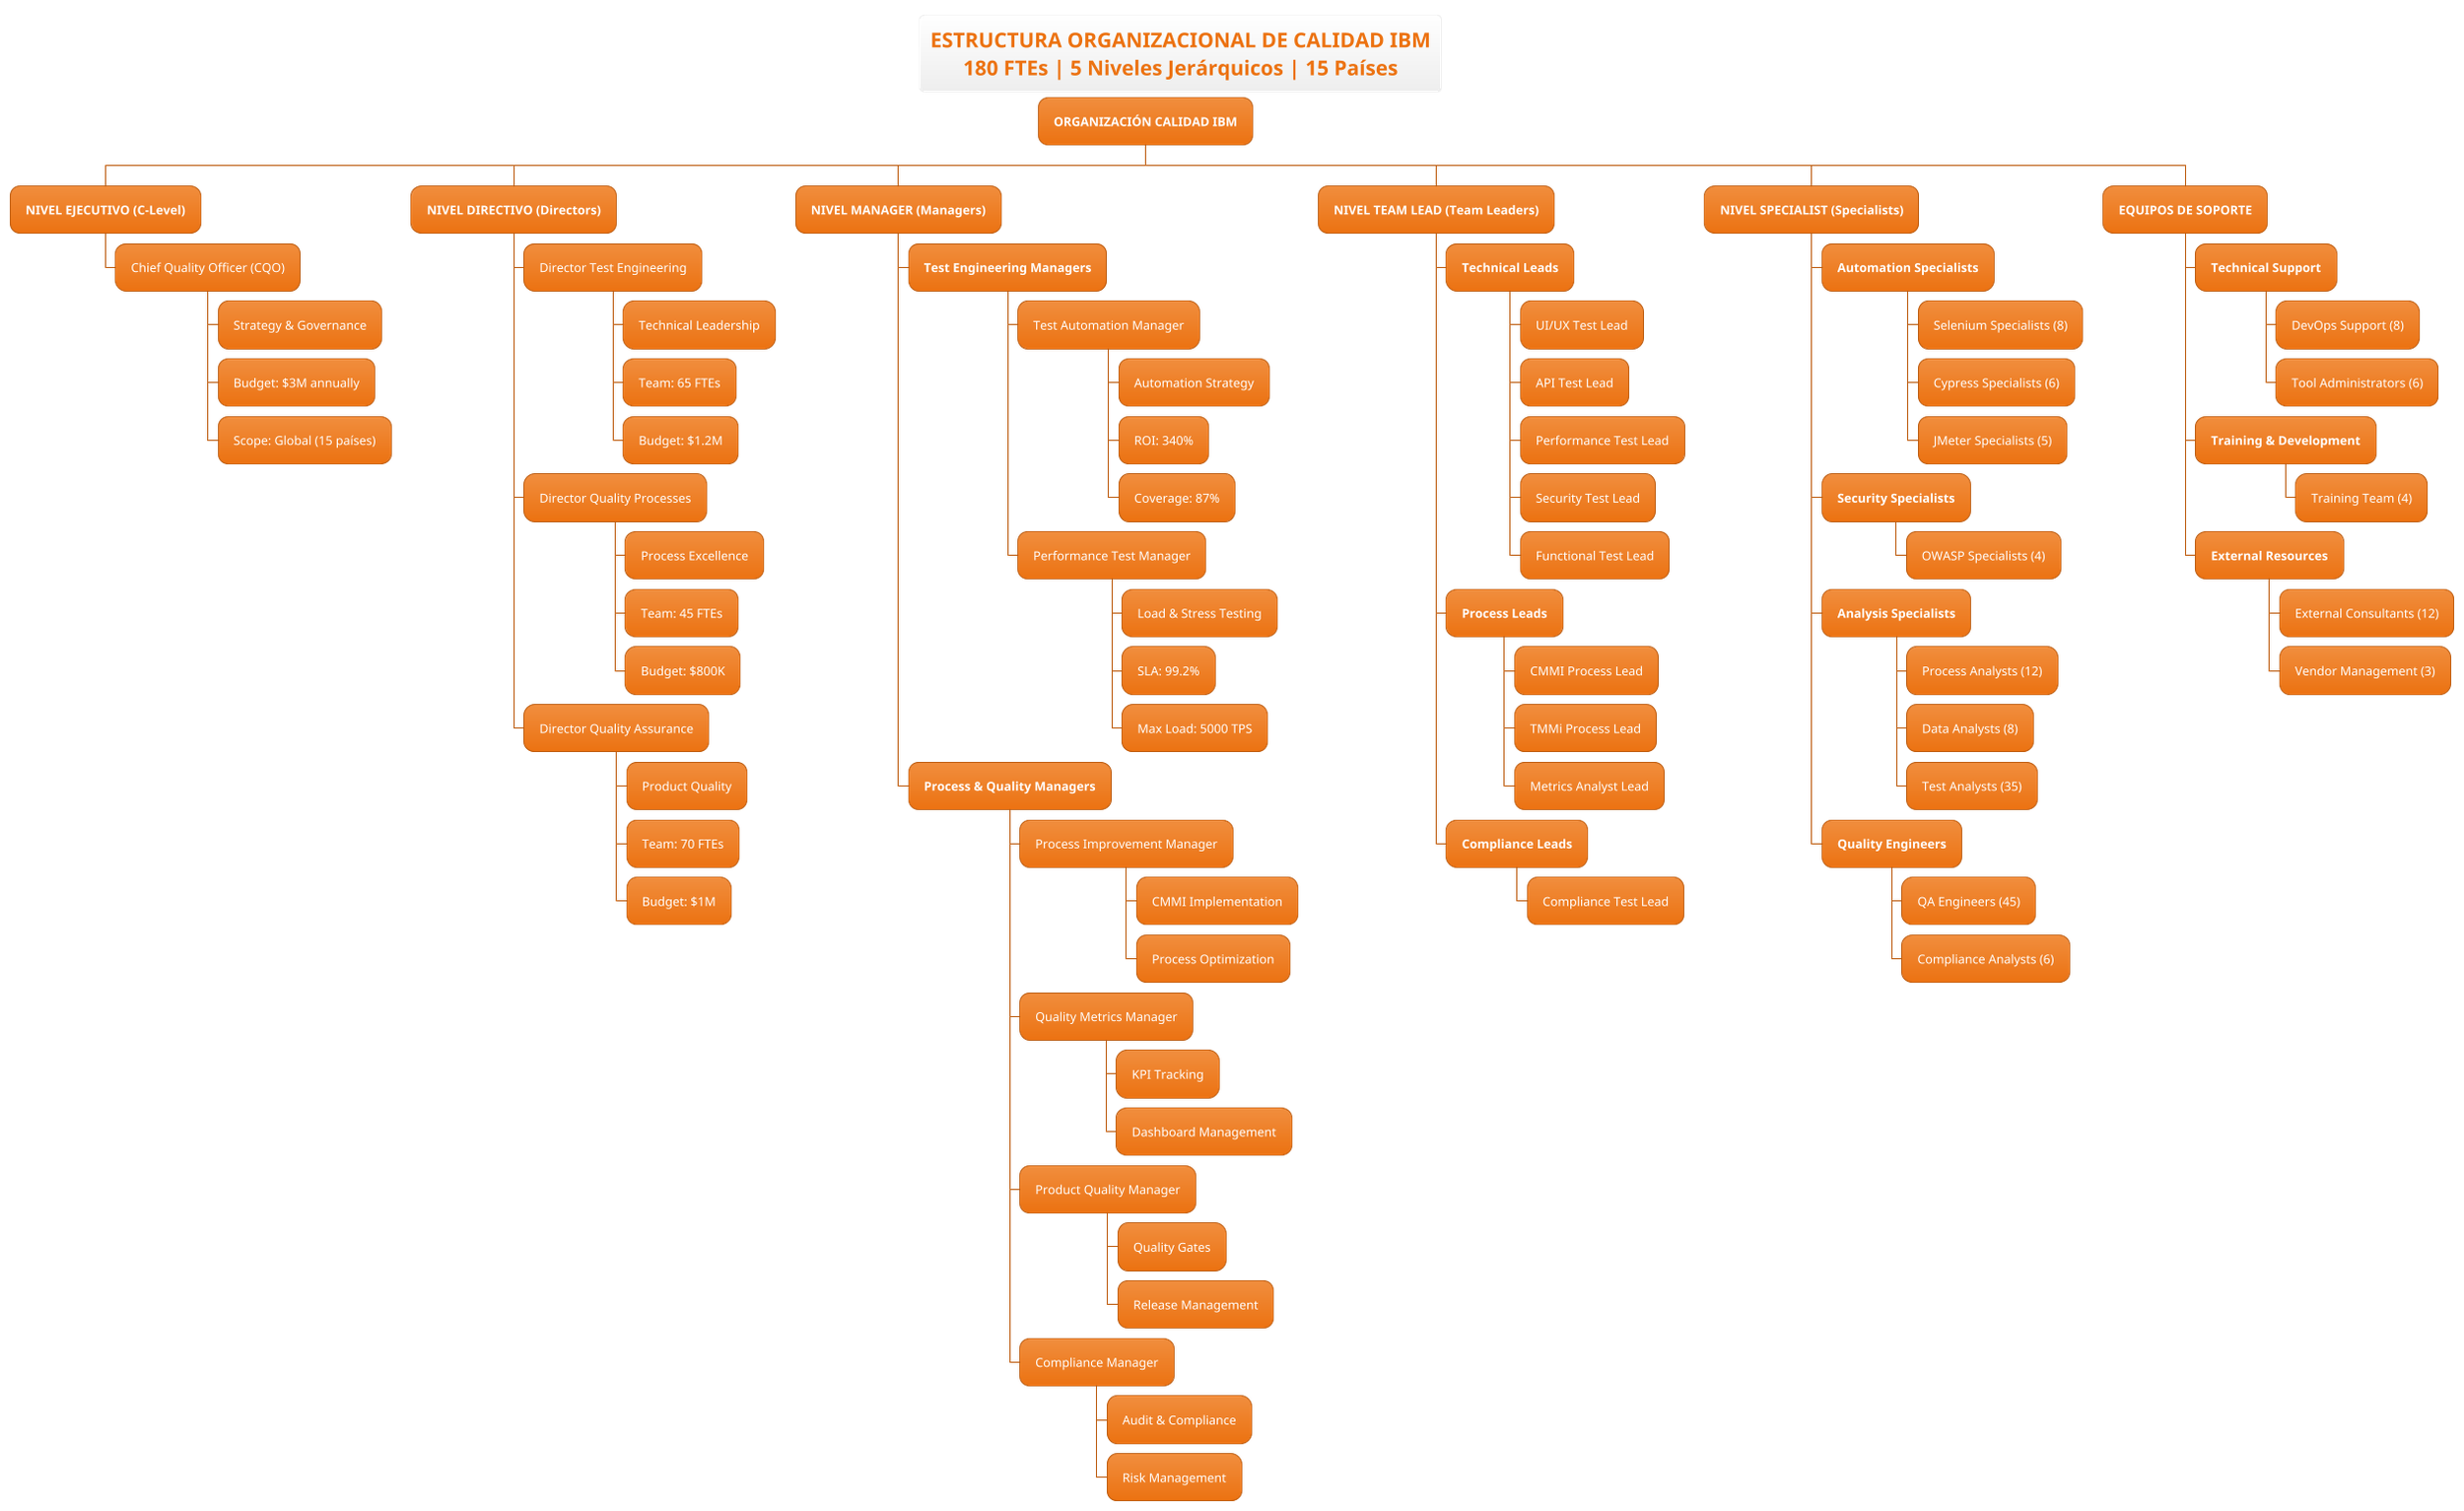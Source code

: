 @startwbs
!theme aws-orange

title **ESTRUCTURA ORGANIZACIONAL DE CALIDAD IBM**\n180 FTEs | 5 Niveles Jerárquicos | 15 Países

* **ORGANIZACIÓN CALIDAD IBM**
** **NIVEL EJECUTIVO (C-Level)**
*** Chief Quality Officer (CQO)
**** Strategy & Governance
**** Budget: $3M annually
**** Scope: Global (15 países)

** **NIVEL DIRECTIVO (Directors)**
*** Director Test Engineering
**** Technical Leadership
**** Team: 65 FTEs
**** Budget: $1.2M
*** Director Quality Processes
**** Process Excellence
**** Team: 45 FTEs
**** Budget: $800K
*** Director Quality Assurance
**** Product Quality
**** Team: 70 FTEs
**** Budget: $1M

** **NIVEL MANAGER (Managers)**
*** **Test Engineering Managers**
**** Test Automation Manager
***** Automation Strategy
***** ROI: 340%
***** Coverage: 87%
**** Performance Test Manager
***** Load & Stress Testing
***** SLA: 99.2%
***** Max Load: 5000 TPS
*** **Process & Quality Managers**
**** Process Improvement Manager
***** CMMI Implementation
***** Process Optimization
**** Quality Metrics Manager
***** KPI Tracking
***** Dashboard Management
**** Product Quality Manager
***** Quality Gates
***** Release Management
**** Compliance Manager
***** Audit & Compliance
***** Risk Management

** **NIVEL TEAM LEAD (Team Leaders)**
*** **Technical Leads**
**** UI/UX Test Lead
**** API Test Lead
**** Performance Test Lead
**** Security Test Lead
**** Functional Test Lead
*** **Process Leads**
**** CMMI Process Lead
**** TMMi Process Lead
**** Metrics Analyst Lead
*** **Compliance Leads**
**** Compliance Test Lead

** **NIVEL SPECIALIST (Specialists)**
*** **Automation Specialists**
**** Selenium Specialists (8)
**** Cypress Specialists (6)
**** JMeter Specialists (5)
*** **Security Specialists**
**** OWASP Specialists (4)
*** **Analysis Specialists**
**** Process Analysts (12)
**** Data Analysts (8)
**** Test Analysts (35)
*** **Quality Engineers**
**** QA Engineers (45)
**** Compliance Analysts (6)

** **EQUIPOS DE SOPORTE**
*** **Technical Support**
**** DevOps Support (8)
**** Tool Administrators (6)
*** **Training & Development**
**** Training Team (4)
*** **External Resources**
**** External Consultants (12)
**** Vendor Management (3)

@endwbs
